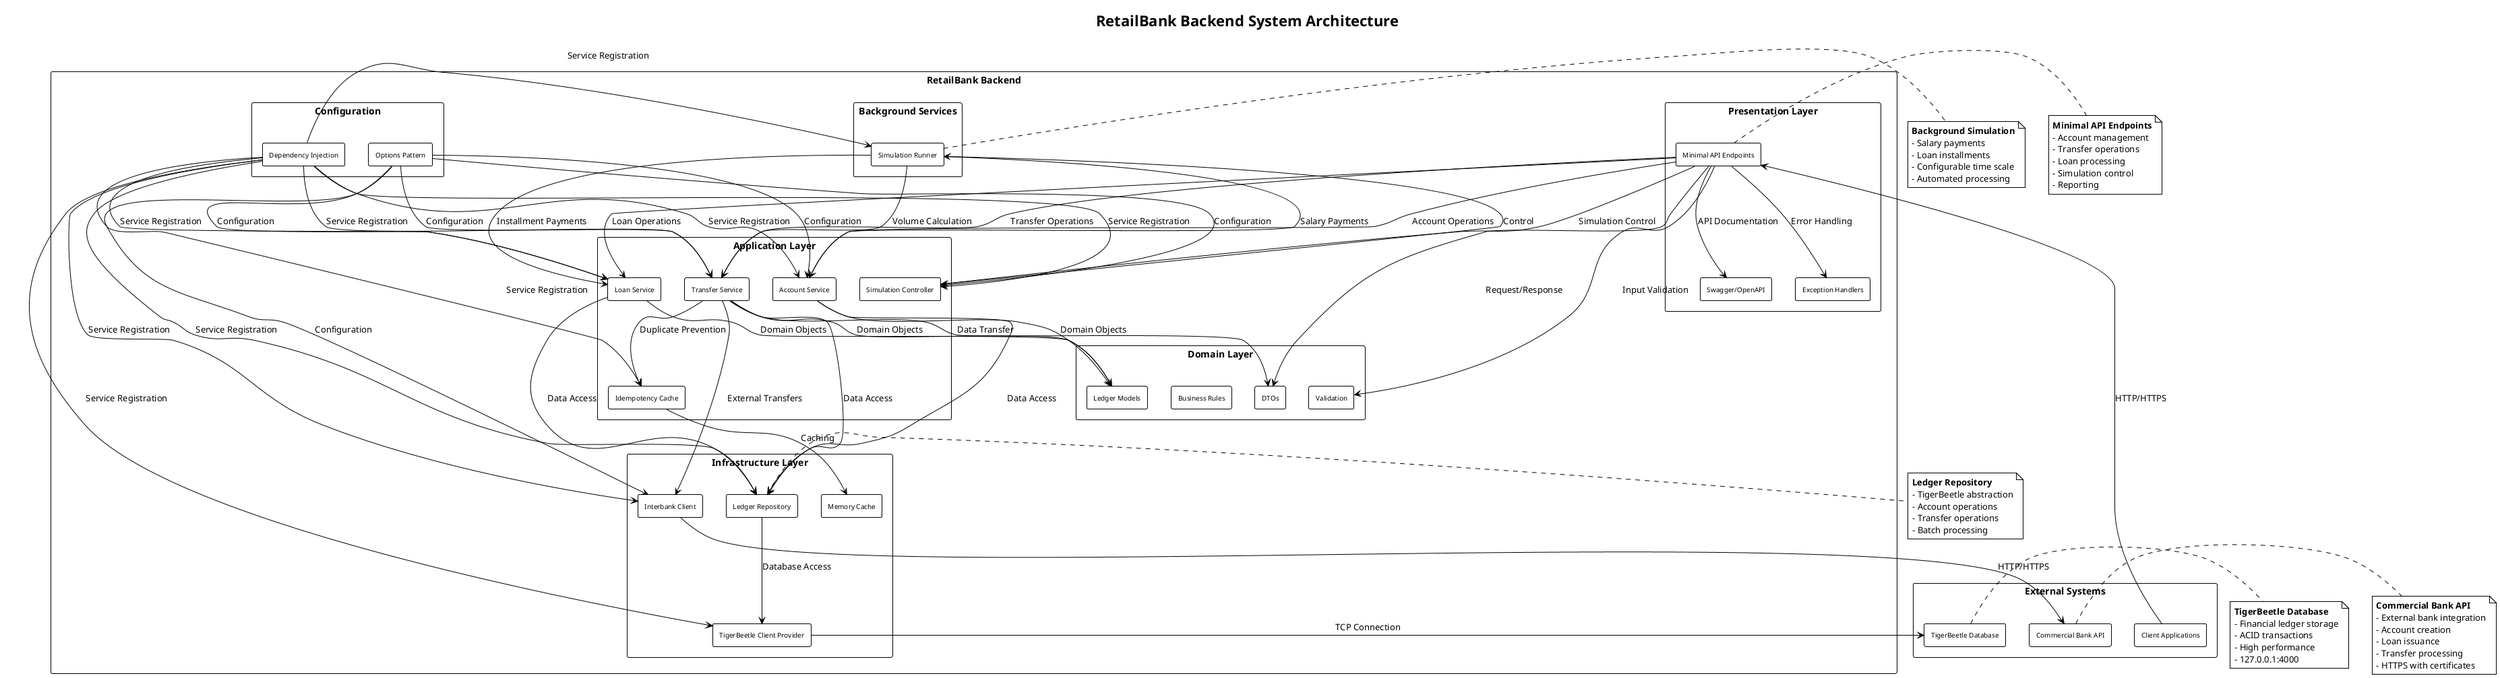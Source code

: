 @startuml RetailBank Backend Architecture Diagram

!theme plain
skinparam componentStyle rectangle
skinparam packageStyle rectangle
skinparam componentFontSize 10
skinparam packageFontSize 12

title RetailBank Backend System Architecture

package "External Systems" {
    [Commercial Bank API] as CommercialBank
    [TigerBeetle Database] as TigerBeetle
    [Client Applications] as Clients
}

package "RetailBank Backend" {
    
    package "Presentation Layer" {
        [Minimal API Endpoints] as Endpoints
        [Swagger/OpenAPI] as Swagger
        [Exception Handlers] as ExceptionHandlers
    }
    
    package "Application Layer" {
        [Account Service] as AccountService
        [Transfer Service] as TransferService
        [Loan Service] as LoanService
        [Simulation Controller] as SimulationController
        [Idempotency Cache] as IdempotencyCache
    }
    
    package "Domain Layer" {
        [Ledger Models] as LedgerModels
        [DTOs] as DTOs
        [Business Rules] as BusinessRules
        [Validation] as Validation
    }
    
    package "Infrastructure Layer" {
        [Ledger Repository] as LedgerRepository
        [Interbank Client] as InterbankClient
        [TigerBeetle Client Provider] as TigerBeetleProvider
        [Memory Cache] as MemoryCache
    }
    
    package "Background Services" {
        [Simulation Runner] as SimulationRunner
    }
    
    package "Configuration" {
        [Options Pattern] as Options
        [Dependency Injection] as DI
    }
}

' External connections
Clients --> Endpoints : HTTP/HTTPS
Endpoints --> Swagger : API Documentation
Endpoints --> ExceptionHandlers : Error Handling

' Presentation to Application
Endpoints --> AccountService : Account Operations
Endpoints --> TransferService : Transfer Operations
Endpoints --> LoanService : Loan Operations
Endpoints --> SimulationController : Simulation Control

' Application Layer interactions
AccountService --> LedgerRepository : Data Access
TransferService --> LedgerRepository : Data Access
TransferService --> InterbankClient : External Transfers
TransferService --> IdempotencyCache : Duplicate Prevention
LoanService --> LedgerRepository : Data Access
SimulationController --> SimulationRunner : Control

' Application to Domain
AccountService --> LedgerModels : Domain Objects
TransferService --> LedgerModels : Domain Objects
TransferService --> DTOs : Data Transfer
LoanService --> LedgerModels : Domain Objects
Endpoints --> DTOs : Request/Response
Endpoints --> Validation : Input Validation

' Infrastructure connections
LedgerRepository --> TigerBeetleProvider : Database Access
TigerBeetleProvider --> TigerBeetle : TCP Connection
InterbankClient --> CommercialBank : HTTP/HTTPS
IdempotencyCache --> MemoryCache : Caching

' Background services
SimulationRunner --> AccountService : Salary Payments
SimulationRunner --> LoanService : Installment Payments
SimulationRunner --> TransferService : Volume Calculation

' Configuration
DI --> AccountService : Service Registration
DI --> TransferService : Service Registration
DI --> LoanService : Service Registration
DI --> LedgerRepository : Service Registration
DI --> InterbankClient : Service Registration
DI --> TigerBeetleProvider : Service Registration
DI --> IdempotencyCache : Service Registration
DI --> SimulationController : Service Registration
DI --> SimulationRunner : Service Registration

Options --> AccountService : Configuration
Options --> TransferService : Configuration
Options --> LoanService : Configuration
Options --> InterbankClient : Configuration
Options --> SimulationController : Configuration

' Data flow annotations
note right of TigerBeetle
  **TigerBeetle Database**
  - Financial ledger storage
  - ACID transactions
  - High performance
  - 127.0.0.1:4000
end note

note right of CommercialBank
  **Commercial Bank API**
  - External bank integration
  - Account creation
  - Loan issuance
  - Transfer processing
  - HTTPS with certificates
end note

note right of Endpoints
  **Minimal API Endpoints**
  - Account management
  - Transfer operations
  - Loan processing
  - Simulation control
  - Reporting
end note

note right of LedgerRepository
  **Ledger Repository**
  - TigerBeetle abstraction
  - Account operations
  - Transfer operations
  - Batch processing
end note

note right of SimulationRunner
  **Background Simulation**
  - Salary payments
  - Loan installments
  - Configurable time scale
  - Automated processing
end note

@enduml

